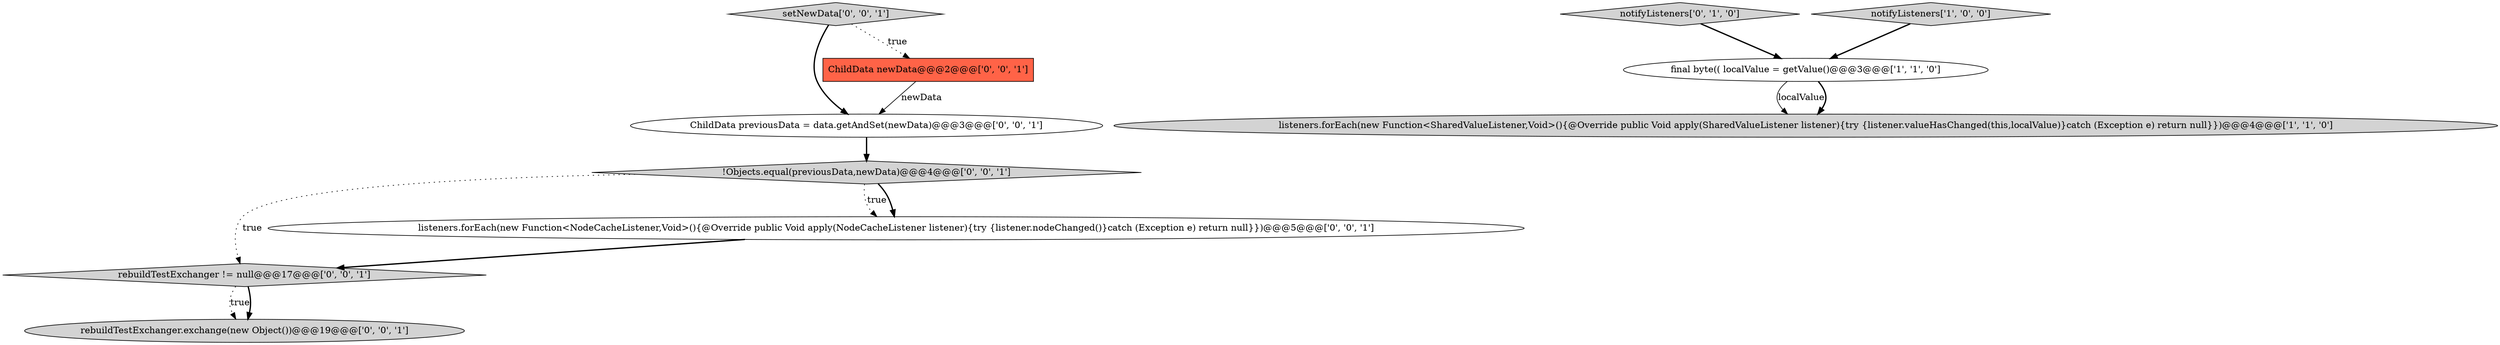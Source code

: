 digraph {
9 [style = filled, label = "ChildData previousData = data.getAndSet(newData)@@@3@@@['0', '0', '1']", fillcolor = white, shape = ellipse image = "AAA0AAABBB3BBB"];
2 [style = filled, label = "listeners.forEach(new Function<SharedValueListener,Void>(){@Override public Void apply(SharedValueListener listener){try {listener.valueHasChanged(this,localValue)}catch (Exception e) return null}})@@@4@@@['1', '1', '0']", fillcolor = lightgray, shape = ellipse image = "AAA0AAABBB1BBB"];
4 [style = filled, label = "rebuildTestExchanger != null@@@17@@@['0', '0', '1']", fillcolor = lightgray, shape = diamond image = "AAA0AAABBB3BBB"];
8 [style = filled, label = "!Objects.equal(previousData,newData)@@@4@@@['0', '0', '1']", fillcolor = lightgray, shape = diamond image = "AAA0AAABBB3BBB"];
3 [style = filled, label = "notifyListeners['0', '1', '0']", fillcolor = lightgray, shape = diamond image = "AAA0AAABBB2BBB"];
1 [style = filled, label = "final byte(( localValue = getValue()@@@3@@@['1', '1', '0']", fillcolor = white, shape = ellipse image = "AAA0AAABBB1BBB"];
5 [style = filled, label = "rebuildTestExchanger.exchange(new Object())@@@19@@@['0', '0', '1']", fillcolor = lightgray, shape = ellipse image = "AAA0AAABBB3BBB"];
10 [style = filled, label = "setNewData['0', '0', '1']", fillcolor = lightgray, shape = diamond image = "AAA0AAABBB3BBB"];
0 [style = filled, label = "notifyListeners['1', '0', '0']", fillcolor = lightgray, shape = diamond image = "AAA0AAABBB1BBB"];
6 [style = filled, label = "ChildData newData@@@2@@@['0', '0', '1']", fillcolor = tomato, shape = box image = "AAA0AAABBB3BBB"];
7 [style = filled, label = "listeners.forEach(new Function<NodeCacheListener,Void>(){@Override public Void apply(NodeCacheListener listener){try {listener.nodeChanged()}catch (Exception e) return null}})@@@5@@@['0', '0', '1']", fillcolor = white, shape = ellipse image = "AAA0AAABBB3BBB"];
4->5 [style = dotted, label="true"];
8->7 [style = dotted, label="true"];
1->2 [style = solid, label="localValue"];
1->2 [style = bold, label=""];
6->9 [style = solid, label="newData"];
10->9 [style = bold, label=""];
10->6 [style = dotted, label="true"];
7->4 [style = bold, label=""];
3->1 [style = bold, label=""];
9->8 [style = bold, label=""];
4->5 [style = bold, label=""];
0->1 [style = bold, label=""];
8->4 [style = dotted, label="true"];
8->7 [style = bold, label=""];
}
